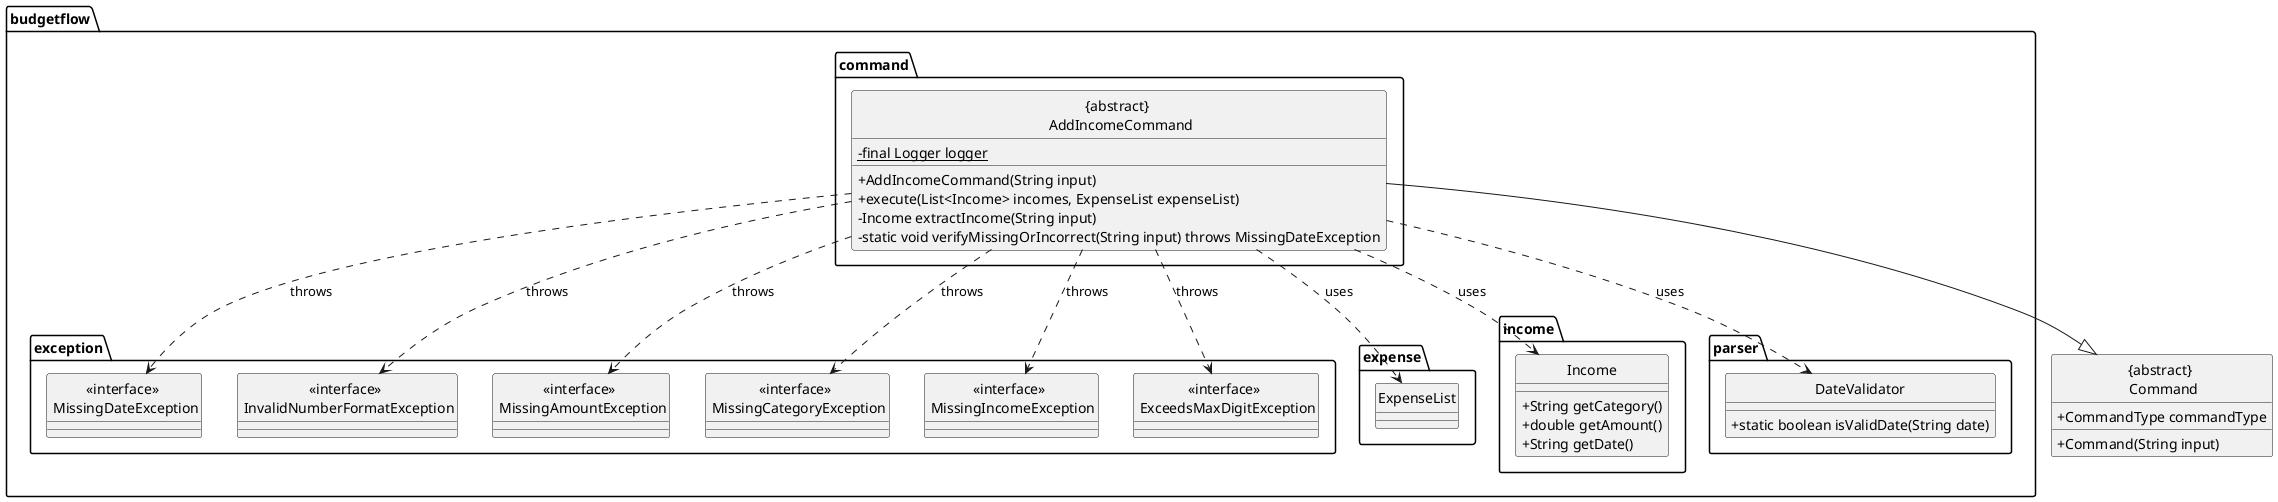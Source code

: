 @startuml

hide circle
skinparam classAttributeIconSize 0

package budgetflow.command {

    class "{abstract} \n AddIncomeCommand" {
        - {static} final Logger logger
        + AddIncomeCommand(String input)
        + execute(List<Income> incomes, ExpenseList expenseList)
        - Income extractIncome(String input)
        - static void verifyMissingOrIncorrect(String input) throws MissingDateException
    }
}

package budgetflow.exception {
    class "<<interface>> \n MissingDateException"
    class "<<interface>> \n InvalidNumberFormatException"
    class "<<interface>> \n MissingAmountException"
    class "<<interface>> \n MissingCategoryException"
    class "<<interface>> \n MissingIncomeException"
    class "<<interface>> \n ExceedsMaxDigitException"
}

package budgetflow.expense {
    class ExpenseList
}

package budgetflow.income {
    class Income {
        + String getCategory()
        + double getAmount()
        + String getDate()
    }
}

package budgetflow.parser {
    class DateValidator {
        + static boolean isValidDate(String date)
    }
}

class "{abstract} \n Command" {
    + Command(String input)
    + CommandType commandType
}

"{abstract} \n AddIncomeCommand" --|> "{abstract} \n Command"
"{abstract} \n AddIncomeCommand" ..> "<<interface>> \n MissingDateException" : throws
"{abstract} \n AddIncomeCommand" ..> "<<interface>> \n InvalidNumberFormatException" : throws
"{abstract} \n AddIncomeCommand" ..> "<<interface>> \n MissingAmountException" : throws
"{abstract} \n AddIncomeCommand" ..> "<<interface>> \n MissingCategoryException" : throws
"{abstract} \n AddIncomeCommand" ..> "<<interface>> \n MissingIncomeException" : throws
"{abstract} \n AddIncomeCommand" ..> "<<interface>> \n ExceedsMaxDigitException" : throws
"{abstract} \n AddIncomeCommand" ..> Income : uses
"{abstract} \n AddIncomeCommand" ..> ExpenseList : uses
"{abstract} \n AddIncomeCommand" ..> DateValidator : uses

@enduml
